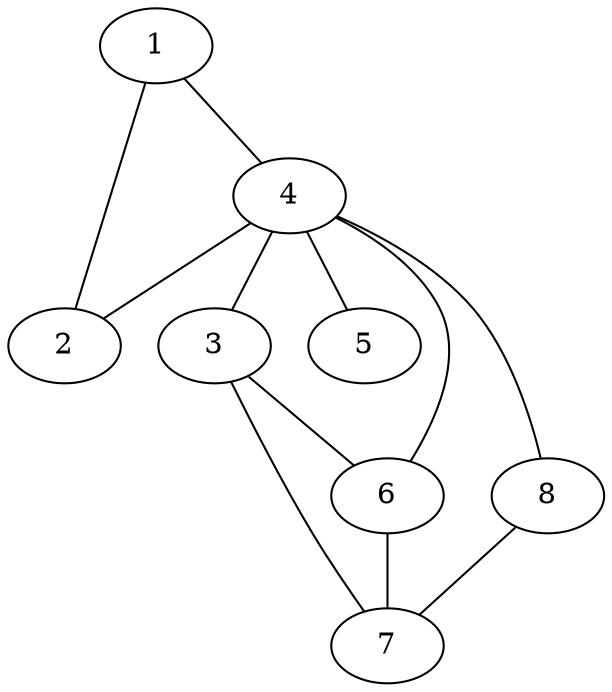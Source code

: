 # DOT Representation for the graph

 graph {
	1  -- 2;
	1  -- 4;
	2 ;
	3  -- 6;
	4  -- 2;
	4  -- 3;
	4  -- 5;
	4  -- 8;
	5 ;
	6  -- 4;
	6  -- 7;
	7  -- 3;
	8  -- 7;
}